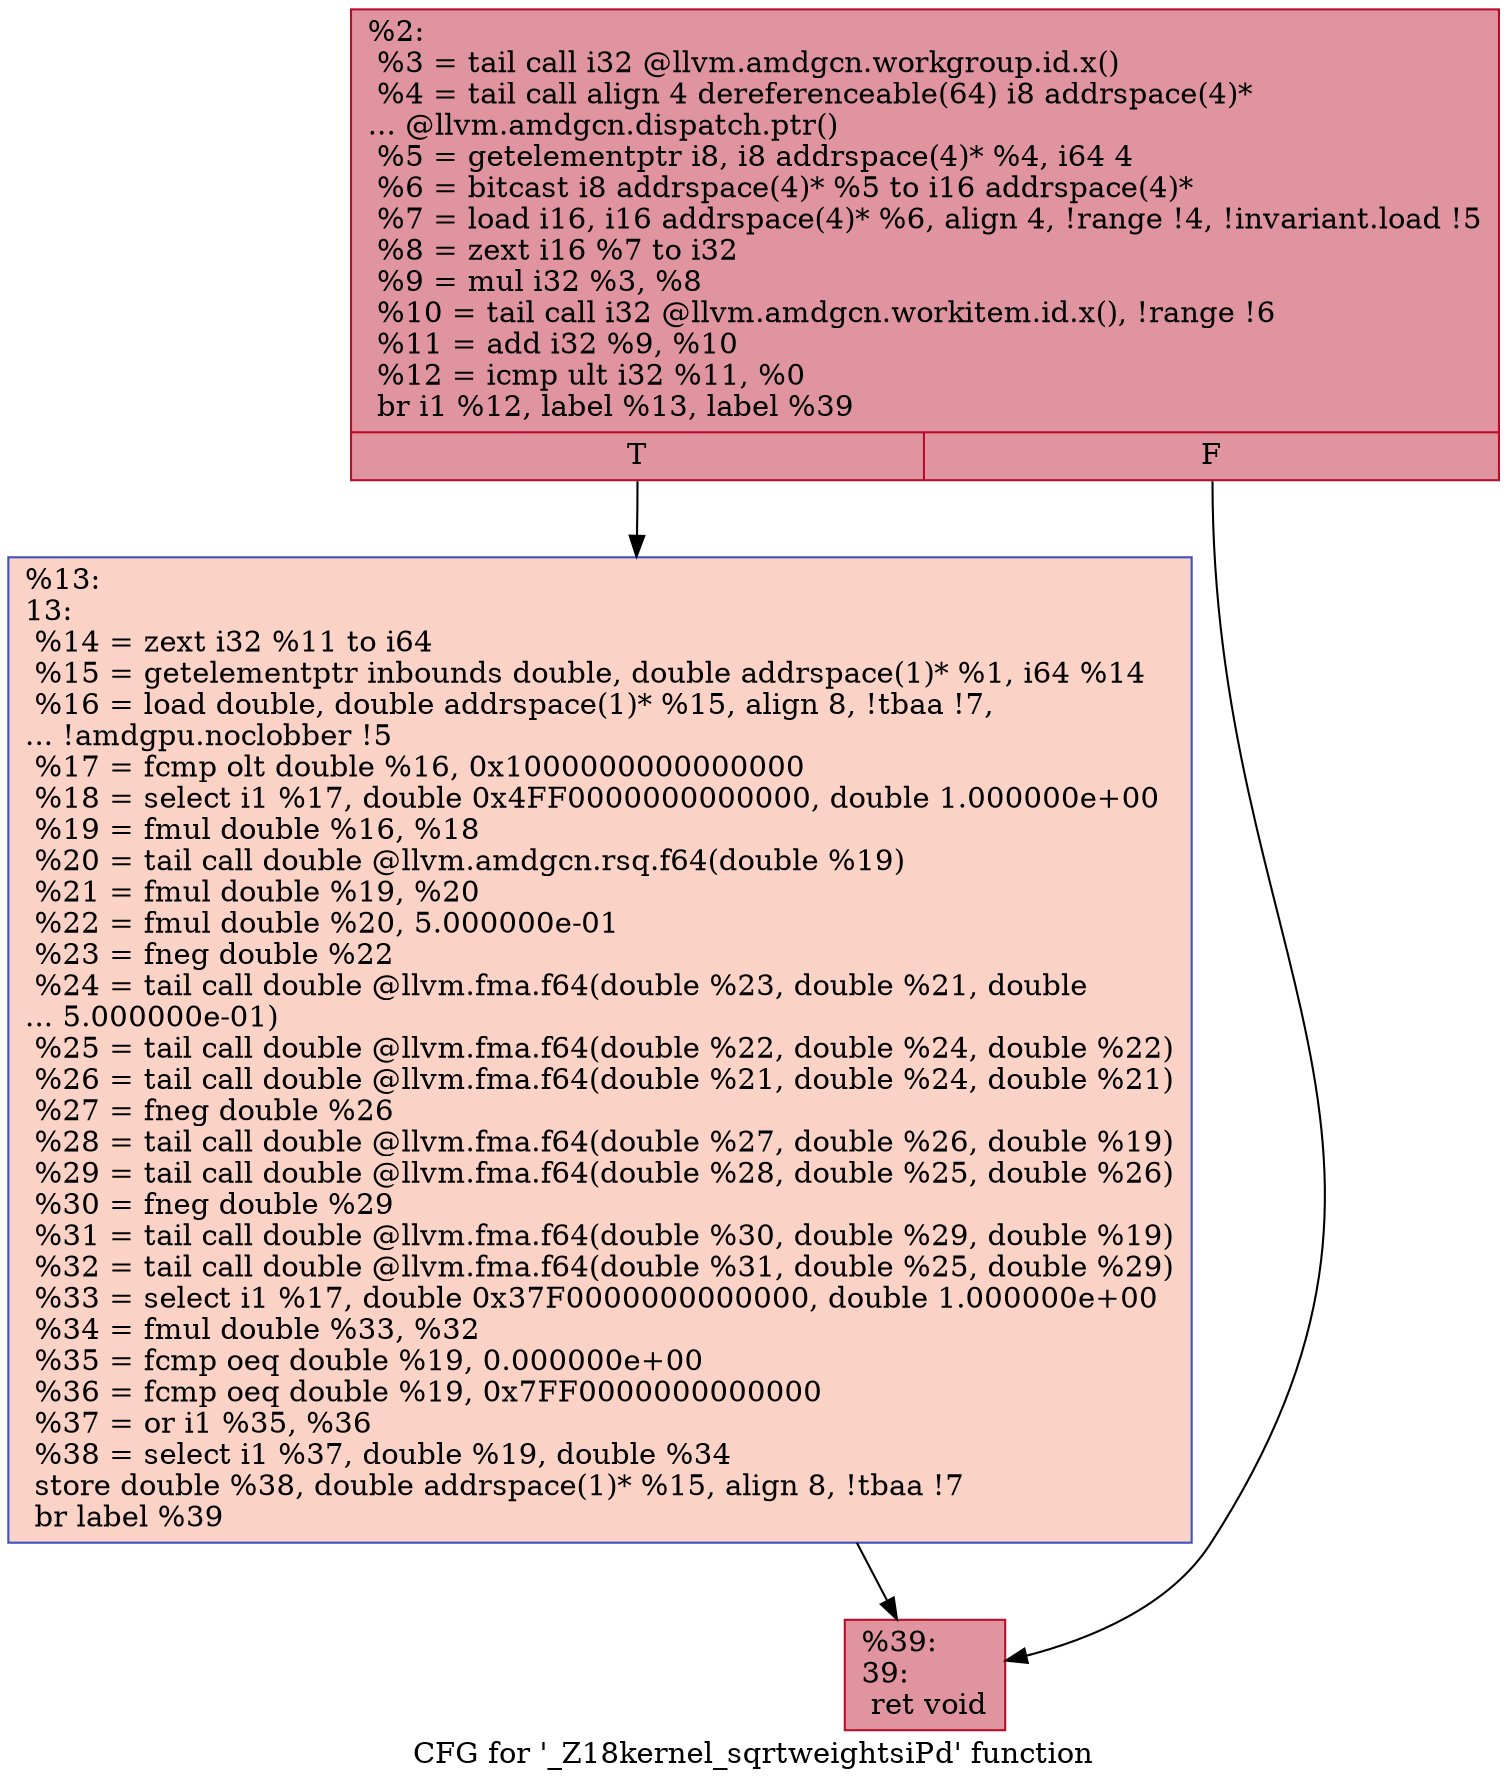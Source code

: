 digraph "CFG for '_Z18kernel_sqrtweightsiPd' function" {
	label="CFG for '_Z18kernel_sqrtweightsiPd' function";

	Node0x5d71520 [shape=record,color="#b70d28ff", style=filled, fillcolor="#b70d2870",label="{%2:\l  %3 = tail call i32 @llvm.amdgcn.workgroup.id.x()\l  %4 = tail call align 4 dereferenceable(64) i8 addrspace(4)*\l... @llvm.amdgcn.dispatch.ptr()\l  %5 = getelementptr i8, i8 addrspace(4)* %4, i64 4\l  %6 = bitcast i8 addrspace(4)* %5 to i16 addrspace(4)*\l  %7 = load i16, i16 addrspace(4)* %6, align 4, !range !4, !invariant.load !5\l  %8 = zext i16 %7 to i32\l  %9 = mul i32 %3, %8\l  %10 = tail call i32 @llvm.amdgcn.workitem.id.x(), !range !6\l  %11 = add i32 %9, %10\l  %12 = icmp ult i32 %11, %0\l  br i1 %12, label %13, label %39\l|{<s0>T|<s1>F}}"];
	Node0x5d71520:s0 -> Node0x5d73420;
	Node0x5d71520:s1 -> Node0x5d734b0;
	Node0x5d73420 [shape=record,color="#3d50c3ff", style=filled, fillcolor="#f59c7d70",label="{%13:\l13:                                               \l  %14 = zext i32 %11 to i64\l  %15 = getelementptr inbounds double, double addrspace(1)* %1, i64 %14\l  %16 = load double, double addrspace(1)* %15, align 8, !tbaa !7,\l... !amdgpu.noclobber !5\l  %17 = fcmp olt double %16, 0x1000000000000000\l  %18 = select i1 %17, double 0x4FF0000000000000, double 1.000000e+00\l  %19 = fmul double %16, %18\l  %20 = tail call double @llvm.amdgcn.rsq.f64(double %19)\l  %21 = fmul double %19, %20\l  %22 = fmul double %20, 5.000000e-01\l  %23 = fneg double %22\l  %24 = tail call double @llvm.fma.f64(double %23, double %21, double\l... 5.000000e-01)\l  %25 = tail call double @llvm.fma.f64(double %22, double %24, double %22)\l  %26 = tail call double @llvm.fma.f64(double %21, double %24, double %21)\l  %27 = fneg double %26\l  %28 = tail call double @llvm.fma.f64(double %27, double %26, double %19)\l  %29 = tail call double @llvm.fma.f64(double %28, double %25, double %26)\l  %30 = fneg double %29\l  %31 = tail call double @llvm.fma.f64(double %30, double %29, double %19)\l  %32 = tail call double @llvm.fma.f64(double %31, double %25, double %29)\l  %33 = select i1 %17, double 0x37F0000000000000, double 1.000000e+00\l  %34 = fmul double %33, %32\l  %35 = fcmp oeq double %19, 0.000000e+00\l  %36 = fcmp oeq double %19, 0x7FF0000000000000\l  %37 = or i1 %35, %36\l  %38 = select i1 %37, double %19, double %34\l  store double %38, double addrspace(1)* %15, align 8, !tbaa !7\l  br label %39\l}"];
	Node0x5d73420 -> Node0x5d734b0;
	Node0x5d734b0 [shape=record,color="#b70d28ff", style=filled, fillcolor="#b70d2870",label="{%39:\l39:                                               \l  ret void\l}"];
}
